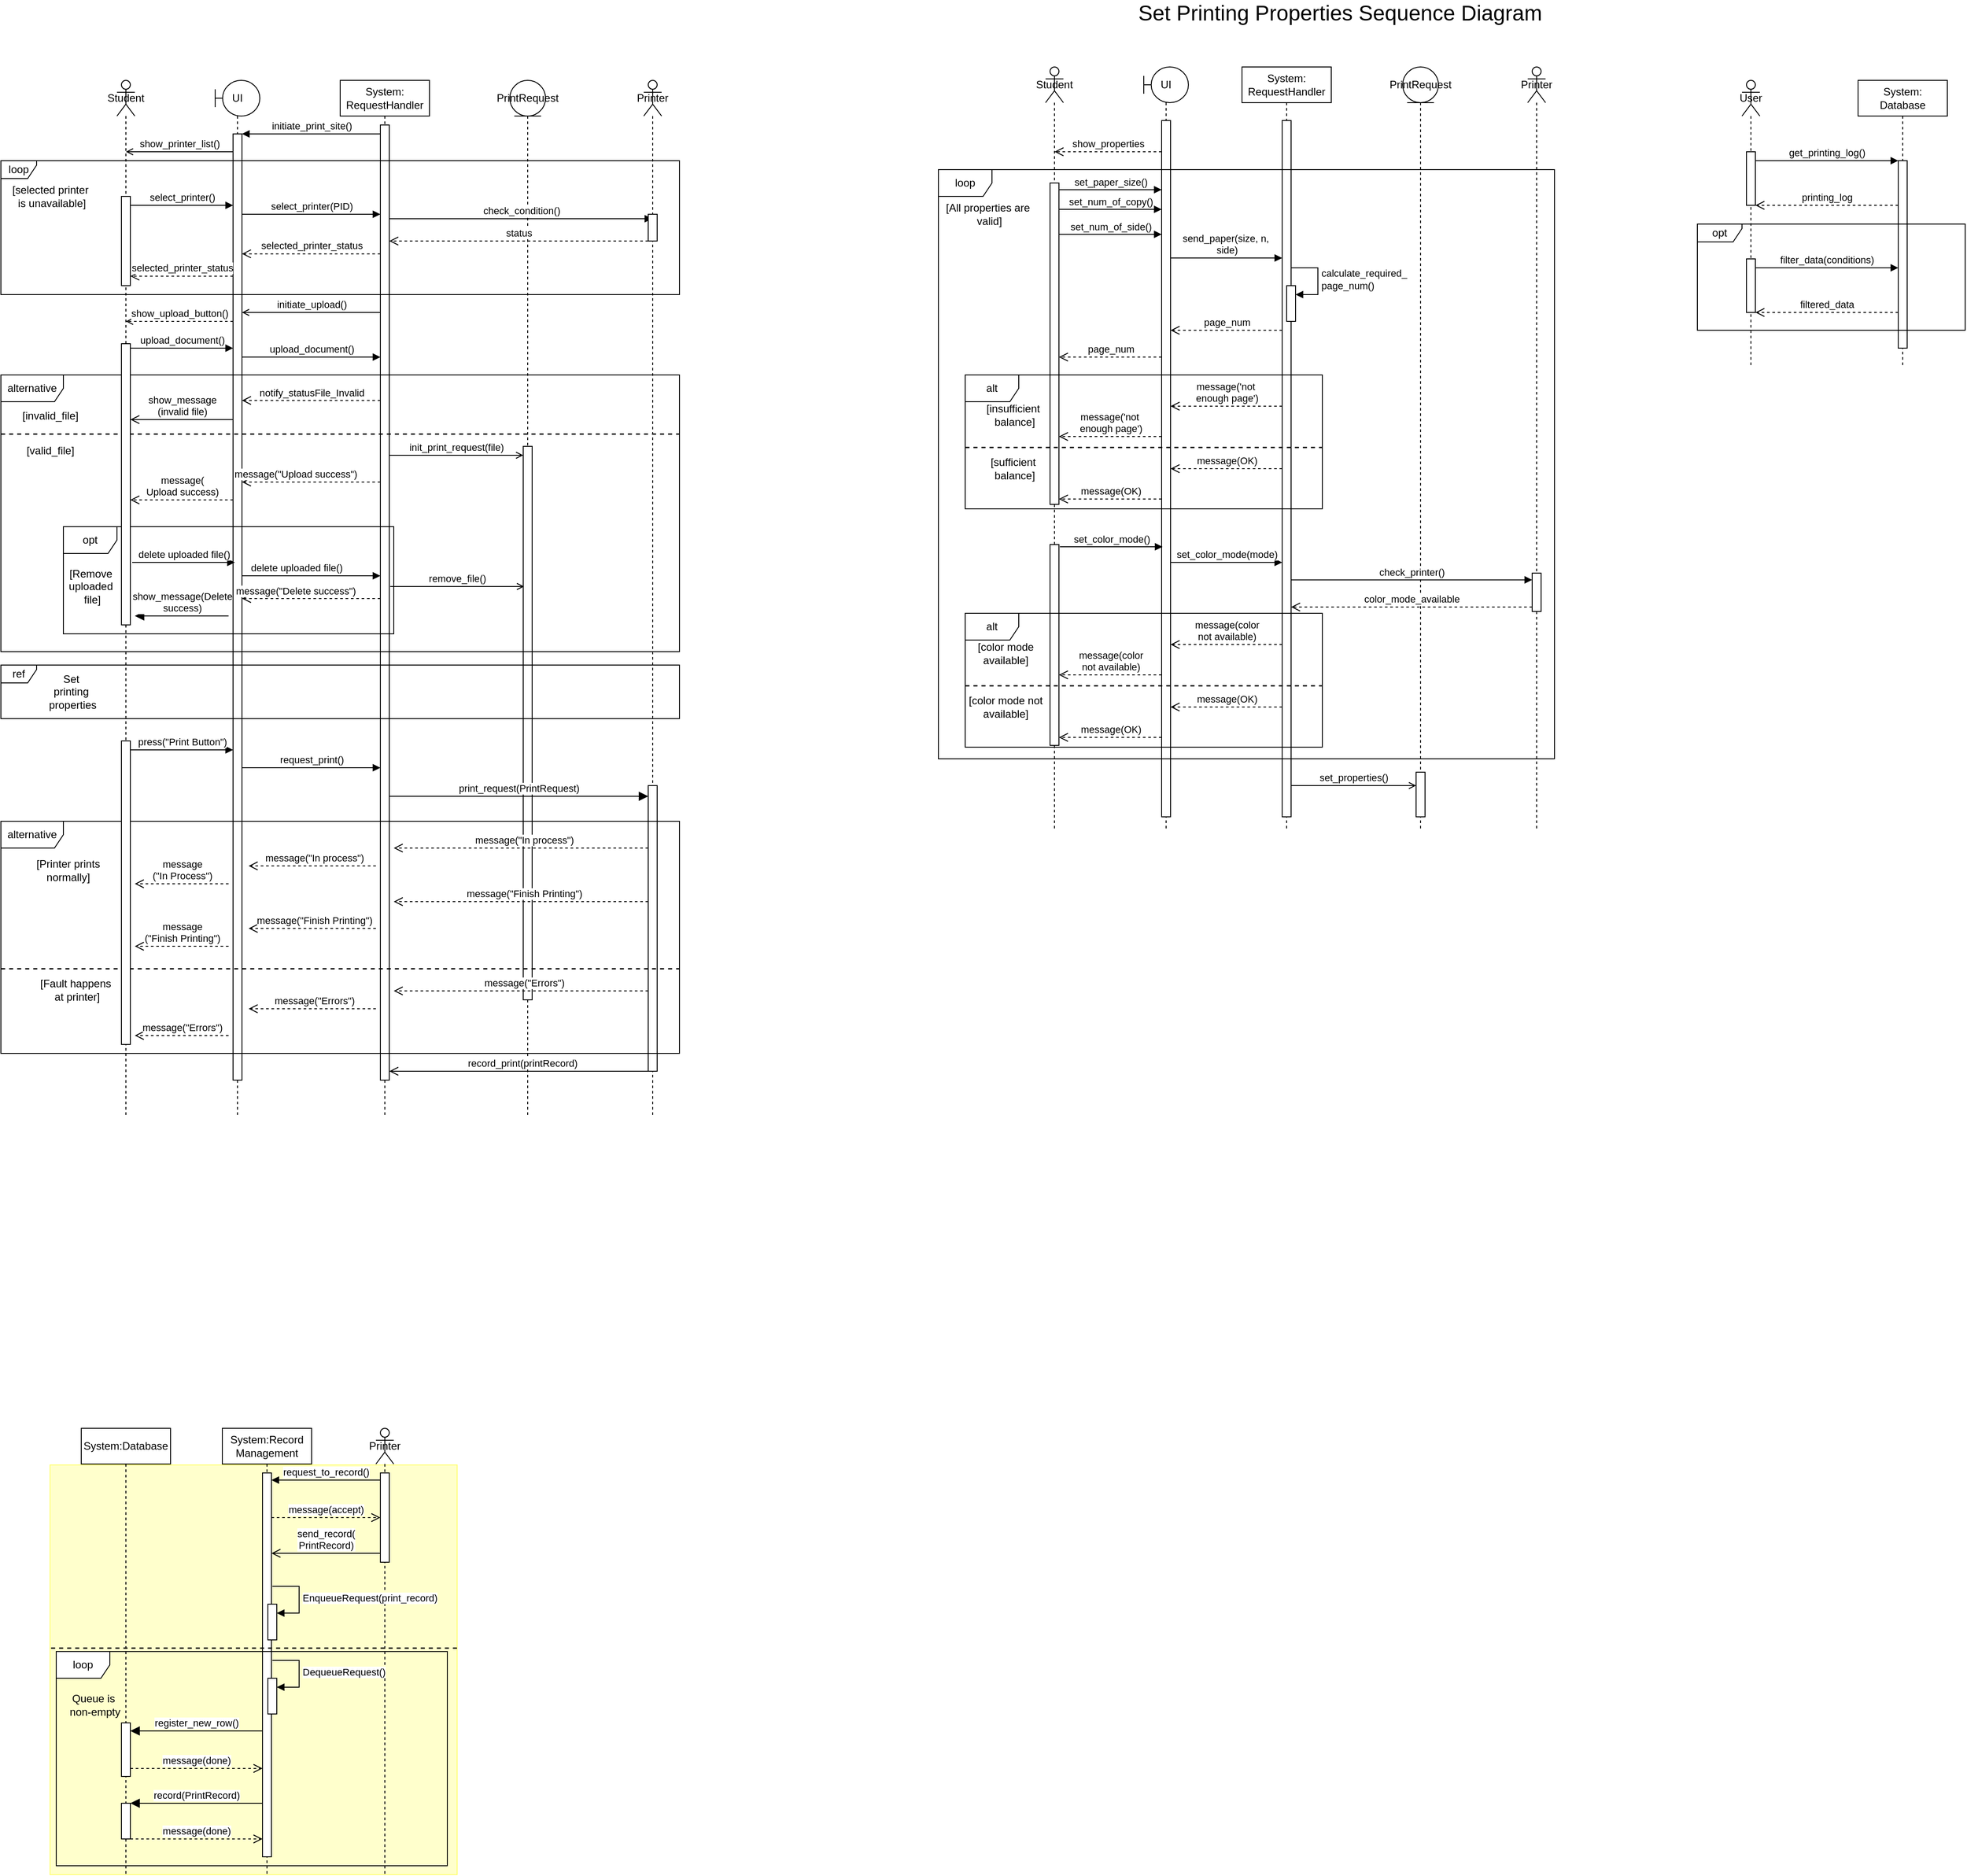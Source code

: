 <mxfile version="24.8.4">
  <diagram name="Page-1" id="2YBvvXClWsGukQMizWep">
    <mxGraphModel grid="0" page="0" gridSize="10" guides="1" tooltips="1" connect="1" arrows="1" fold="1" pageScale="1" pageWidth="850" pageHeight="1100" math="0" shadow="0">
      <root>
        <mxCell id="0" />
        <mxCell id="1" parent="0" />
        <mxCell id="ieS59D33IS2jqMIg906U-12" value="" style="rounded=0;whiteSpace=wrap;html=1;fillColor=#FFFF99;opacity=50;strokeColor=#FFFF00;" vertex="1" parent="1">
          <mxGeometry x="295" y="1671" width="456" height="459" as="geometry" />
        </mxCell>
        <mxCell id="fahsWUovR7UfmgXdJpvh-1" value="Student" style="shape=umlLifeline;perimeter=lifelinePerimeter;whiteSpace=wrap;html=1;container=1;dropTarget=0;collapsible=0;recursiveResize=0;outlineConnect=0;portConstraint=eastwest;newEdgeStyle={&quot;curved&quot;:0,&quot;rounded&quot;:0};participant=umlActor;" vertex="1" parent="1">
          <mxGeometry x="370" y="120" width="20" height="1160" as="geometry" />
        </mxCell>
        <mxCell id="fahsWUovR7UfmgXdJpvh-26" value="" style="html=1;points=[[0,0,0,0,5],[0,1,0,0,-5],[1,0,0,0,5],[1,1,0,0,-5]];perimeter=orthogonalPerimeter;outlineConnect=0;targetShapes=umlLifeline;portConstraint=eastwest;newEdgeStyle={&quot;curved&quot;:0,&quot;rounded&quot;:0};" vertex="1" parent="fahsWUovR7UfmgXdJpvh-1">
          <mxGeometry x="5" y="130" width="10" height="100" as="geometry" />
        </mxCell>
        <mxCell id="fahsWUovR7UfmgXdJpvh-4" value="UI" style="shape=umlLifeline;perimeter=lifelinePerimeter;whiteSpace=wrap;html=1;container=1;dropTarget=0;collapsible=0;recursiveResize=0;outlineConnect=0;portConstraint=eastwest;newEdgeStyle={&quot;curved&quot;:0,&quot;rounded&quot;:0};participant=umlBoundary;" vertex="1" parent="1">
          <mxGeometry x="480" y="120" width="50" height="1160" as="geometry" />
        </mxCell>
        <mxCell id="fahsWUovR7UfmgXdJpvh-10" value="" style="html=1;points=[[0,0,0,0,5],[0,1,0,0,-5],[1,0,0,0,5],[1,1,0,0,-5]];perimeter=orthogonalPerimeter;outlineConnect=0;targetShapes=umlLifeline;portConstraint=eastwest;newEdgeStyle={&quot;curved&quot;:0,&quot;rounded&quot;:0};" vertex="1" parent="fahsWUovR7UfmgXdJpvh-4">
          <mxGeometry x="20" y="60" width="10" height="1060" as="geometry" />
        </mxCell>
        <mxCell id="fahsWUovR7UfmgXdJpvh-5" value="System: RequestHandler" style="shape=umlLifeline;perimeter=lifelinePerimeter;whiteSpace=wrap;html=1;container=1;dropTarget=0;collapsible=0;recursiveResize=0;outlineConnect=0;portConstraint=eastwest;newEdgeStyle={&quot;curved&quot;:0,&quot;rounded&quot;:0};" vertex="1" parent="1">
          <mxGeometry x="620" y="120" width="100" height="1160" as="geometry" />
        </mxCell>
        <mxCell id="fahsWUovR7UfmgXdJpvh-14" value="" style="html=1;points=[[0,0,0,0,5],[0,1,0,0,-5],[1,0,0,0,5],[1,1,0,0,-5]];perimeter=orthogonalPerimeter;outlineConnect=0;targetShapes=umlLifeline;portConstraint=eastwest;newEdgeStyle={&quot;curved&quot;:0,&quot;rounded&quot;:0};" vertex="1" parent="fahsWUovR7UfmgXdJpvh-5">
          <mxGeometry x="45" y="50" width="10" height="1070" as="geometry" />
        </mxCell>
        <mxCell id="fahsWUovR7UfmgXdJpvh-6" value="PrintRequest" style="shape=umlLifeline;perimeter=lifelinePerimeter;whiteSpace=wrap;html=1;container=1;dropTarget=0;collapsible=0;recursiveResize=0;outlineConnect=0;portConstraint=eastwest;newEdgeStyle={&quot;curved&quot;:0,&quot;rounded&quot;:0};participant=umlEntity;" vertex="1" parent="1">
          <mxGeometry x="810" y="120" width="40" height="1160" as="geometry" />
        </mxCell>
        <mxCell id="fahsWUovR7UfmgXdJpvh-15" value="" style="html=1;points=[[0,0,0,0,5],[0,1,0,0,-5],[1,0,0,0,5],[1,1,0,0,-5]];perimeter=orthogonalPerimeter;outlineConnect=0;targetShapes=umlLifeline;portConstraint=eastwest;newEdgeStyle={&quot;curved&quot;:0,&quot;rounded&quot;:0};" vertex="1" parent="fahsWUovR7UfmgXdJpvh-6">
          <mxGeometry x="15" y="410" width="10" height="620" as="geometry" />
        </mxCell>
        <mxCell id="fahsWUovR7UfmgXdJpvh-8" value="Printer" style="shape=umlLifeline;perimeter=lifelinePerimeter;whiteSpace=wrap;html=1;container=1;dropTarget=0;collapsible=0;recursiveResize=0;outlineConnect=0;portConstraint=eastwest;newEdgeStyle={&quot;curved&quot;:0,&quot;rounded&quot;:0};participant=umlActor;" vertex="1" parent="1">
          <mxGeometry x="960" y="120" width="20" height="1160" as="geometry" />
        </mxCell>
        <mxCell id="fahsWUovR7UfmgXdJpvh-17" value="" style="html=1;points=[[0,0,0,0,5],[0,1,0,0,-5],[1,0,0,0,5],[1,1,0,0,-5]];perimeter=orthogonalPerimeter;outlineConnect=0;targetShapes=umlLifeline;portConstraint=eastwest;newEdgeStyle={&quot;curved&quot;:0,&quot;rounded&quot;:0};" vertex="1" parent="fahsWUovR7UfmgXdJpvh-8">
          <mxGeometry x="5" y="790" width="10" height="320" as="geometry" />
        </mxCell>
        <mxCell id="fahsWUovR7UfmgXdJpvh-11" value="initiate_print_site()" style="html=1;verticalAlign=bottom;endArrow=block;curved=0;rounded=0;endFill=1;" edge="1" parent="1" source="fahsWUovR7UfmgXdJpvh-14">
          <mxGeometry width="80" relative="1" as="geometry">
            <mxPoint x="669.5" y="180.0" as="sourcePoint" />
            <mxPoint x="510" y="180.0" as="targetPoint" />
          </mxGeometry>
        </mxCell>
        <mxCell id="fahsWUovR7UfmgXdJpvh-12" value="show_printer_list()" style="html=1;verticalAlign=bottom;endArrow=open;curved=0;rounded=0;endFill=0;" edge="1" parent="1" target="fahsWUovR7UfmgXdJpvh-1">
          <mxGeometry width="80" relative="1" as="geometry">
            <mxPoint x="500" y="200" as="sourcePoint" />
            <mxPoint x="390" y="200" as="targetPoint" />
          </mxGeometry>
        </mxCell>
        <mxCell id="fahsWUovR7UfmgXdJpvh-13" value="select_printer()" style="html=1;verticalAlign=bottom;endArrow=block;curved=0;rounded=0;" edge="1" parent="1">
          <mxGeometry width="80" relative="1" as="geometry">
            <mxPoint x="385" y="260" as="sourcePoint" />
            <mxPoint x="500" y="260" as="targetPoint" />
          </mxGeometry>
        </mxCell>
        <mxCell id="fahsWUovR7UfmgXdJpvh-18" value="select_printer(PID)" style="html=1;verticalAlign=bottom;endArrow=block;curved=0;rounded=0;" edge="1" parent="1">
          <mxGeometry width="80" relative="1" as="geometry">
            <mxPoint x="510" y="270" as="sourcePoint" />
            <mxPoint x="665" y="270" as="targetPoint" />
          </mxGeometry>
        </mxCell>
        <mxCell id="fahsWUovR7UfmgXdJpvh-19" value="loop" style="shape=umlFrame;whiteSpace=wrap;html=1;pointerEvents=0;width=40;height=20;" vertex="1" parent="1">
          <mxGeometry x="240" y="210" width="760" height="150" as="geometry" />
        </mxCell>
        <mxCell id="fahsWUovR7UfmgXdJpvh-21" value="[selected printer&lt;div&gt;&amp;nbsp;is unavailable]&lt;/div&gt;" style="text;html=1;align=center;verticalAlign=middle;resizable=0;points=[];autosize=1;strokeColor=none;fillColor=none;" vertex="1" parent="1">
          <mxGeometry x="240" y="230" width="110" height="40" as="geometry" />
        </mxCell>
        <mxCell id="fahsWUovR7UfmgXdJpvh-22" value="selected_printer_status" style="html=1;verticalAlign=bottom;endArrow=open;dashed=1;endSize=8;curved=0;rounded=0;" edge="1" parent="1">
          <mxGeometry relative="1" as="geometry">
            <mxPoint x="665" y="314.35" as="sourcePoint" />
            <mxPoint x="510" y="314.35" as="targetPoint" />
          </mxGeometry>
        </mxCell>
        <mxCell id="fahsWUovR7UfmgXdJpvh-23" value="initiate_upload()" style="html=1;verticalAlign=bottom;endArrow=open;curved=0;rounded=0;endFill=0;" edge="1" parent="1">
          <mxGeometry width="80" relative="1" as="geometry">
            <mxPoint x="665" y="380" as="sourcePoint" />
            <mxPoint x="510" y="380.0" as="targetPoint" />
          </mxGeometry>
        </mxCell>
        <mxCell id="fahsWUovR7UfmgXdJpvh-24" value="show_upload_button()" style="html=1;verticalAlign=bottom;endArrow=open;curved=0;rounded=0;endFill=0;dashed=1;" edge="1" parent="1" target="fahsWUovR7UfmgXdJpvh-1">
          <mxGeometry width="80" relative="1" as="geometry">
            <mxPoint x="500" y="390" as="sourcePoint" />
            <mxPoint x="385" y="390" as="targetPoint" />
          </mxGeometry>
        </mxCell>
        <mxCell id="fahsWUovR7UfmgXdJpvh-25" value="selected_printer_status" style="html=1;verticalAlign=bottom;endArrow=open;dashed=1;endSize=8;curved=0;rounded=0;" edge="1" parent="1">
          <mxGeometry relative="1" as="geometry">
            <mxPoint x="500" y="339.35" as="sourcePoint" />
            <mxPoint x="385" y="339.35" as="targetPoint" />
          </mxGeometry>
        </mxCell>
        <mxCell id="fahsWUovR7UfmgXdJpvh-27" value="upload_document()" style="html=1;verticalAlign=bottom;endArrow=block;curved=0;rounded=0;" edge="1" parent="1">
          <mxGeometry width="80" relative="1" as="geometry">
            <mxPoint x="385" y="420" as="sourcePoint" />
            <mxPoint x="500" y="420" as="targetPoint" />
          </mxGeometry>
        </mxCell>
        <mxCell id="fahsWUovR7UfmgXdJpvh-30" value="upload_document()" style="html=1;verticalAlign=bottom;endArrow=block;curved=0;rounded=0;" edge="1" parent="1">
          <mxGeometry width="80" relative="1" as="geometry">
            <mxPoint x="510" y="430" as="sourcePoint" />
            <mxPoint x="665" y="430" as="targetPoint" />
          </mxGeometry>
        </mxCell>
        <mxCell id="fahsWUovR7UfmgXdJpvh-32" value="alternative" style="shape=umlFrame;whiteSpace=wrap;html=1;pointerEvents=0;width=70;height=30;" vertex="1" parent="1">
          <mxGeometry x="240" y="450" width="760" height="310" as="geometry" />
        </mxCell>
        <mxCell id="fahsWUovR7UfmgXdJpvh-35" value="[invalid_file]" style="text;html=1;align=center;verticalAlign=middle;resizable=0;points=[];autosize=1;strokeColor=none;fillColor=none;" vertex="1" parent="1">
          <mxGeometry x="250" y="481" width="90" height="30" as="geometry" />
        </mxCell>
        <mxCell id="fahsWUovR7UfmgXdJpvh-37" value="notify_statusFile_Invalid" style="html=1;verticalAlign=bottom;endArrow=open;dashed=1;endSize=8;curved=0;rounded=0;" edge="1" parent="1">
          <mxGeometry relative="1" as="geometry">
            <mxPoint x="665" y="478.63" as="sourcePoint" />
            <mxPoint x="510" y="478.63" as="targetPoint" />
          </mxGeometry>
        </mxCell>
        <mxCell id="fahsWUovR7UfmgXdJpvh-38" value="show_message&lt;div&gt;(invalid file)&lt;/div&gt;" style="html=1;verticalAlign=bottom;endArrow=open;endSize=8;curved=0;rounded=0;endFill=0;" edge="1" parent="1">
          <mxGeometry relative="1" as="geometry">
            <mxPoint x="500" y="500" as="sourcePoint" />
            <mxPoint x="385" y="500" as="targetPoint" />
          </mxGeometry>
        </mxCell>
        <mxCell id="fahsWUovR7UfmgXdJpvh-41" value="" style="line;strokeWidth=1.5;fillColor=none;align=left;verticalAlign=middle;spacingTop=-1;spacingLeft=3;spacingRight=3;rotatable=0;labelPosition=right;points=[];portConstraint=eastwest;strokeColor=inherit;dashed=1;" vertex="1" parent="1">
          <mxGeometry x="240" y="512" width="760" height="8" as="geometry" />
        </mxCell>
        <mxCell id="fahsWUovR7UfmgXdJpvh-44" value="ref" style="shape=umlFrame;whiteSpace=wrap;html=1;pointerEvents=0;width=40;height=20;" vertex="1" parent="1">
          <mxGeometry x="240" y="775" width="760" height="60" as="geometry" />
        </mxCell>
        <mxCell id="fahsWUovR7UfmgXdJpvh-45" value="Set&amp;nbsp;&lt;div&gt;printing&amp;nbsp;&lt;/div&gt;&lt;div&gt;properties&lt;/div&gt;" style="text;html=1;align=center;verticalAlign=middle;resizable=0;points=[];autosize=1;strokeColor=none;fillColor=none;" vertex="1" parent="1">
          <mxGeometry x="280" y="775" width="80" height="60" as="geometry" />
        </mxCell>
        <mxCell id="lAVqYbGMj9134m41Sl9q-1" value="[valid_file]" style="text;html=1;align=center;verticalAlign=middle;resizable=0;points=[];autosize=1;strokeColor=none;fillColor=none;" vertex="1" parent="1">
          <mxGeometry x="255" y="520" width="80" height="30" as="geometry" />
        </mxCell>
        <mxCell id="lAVqYbGMj9134m41Sl9q-3" value="message(&quot;Upload success&quot;)" style="html=1;verticalAlign=bottom;endArrow=open;dashed=1;endSize=8;curved=0;rounded=0;" edge="1" parent="1" source="fahsWUovR7UfmgXdJpvh-14">
          <mxGeometry x="0.226" relative="1" as="geometry">
            <mxPoint x="1130" y="569.5" as="sourcePoint" />
            <mxPoint x="510" y="570" as="targetPoint" />
            <mxPoint as="offset" />
          </mxGeometry>
        </mxCell>
        <mxCell id="lAVqYbGMj9134m41Sl9q-4" value="message(&lt;div&gt;Upload success)&lt;/div&gt;" style="html=1;verticalAlign=bottom;endArrow=open;endSize=8;curved=0;rounded=0;strokeColor=default;align=center;fontFamily=Helvetica;fontSize=11;fontColor=default;labelBackgroundColor=default;endFill=0;dashed=1;" edge="1" parent="1">
          <mxGeometry relative="1" as="geometry">
            <mxPoint x="500" y="590" as="sourcePoint" />
            <mxPoint x="385" y="590" as="targetPoint" />
          </mxGeometry>
        </mxCell>
        <mxCell id="lAVqYbGMj9134m41Sl9q-5" value="opt" style="shape=umlFrame;whiteSpace=wrap;html=1;pointerEvents=0;" vertex="1" parent="1">
          <mxGeometry x="310" y="620" width="370" height="120" as="geometry" />
        </mxCell>
        <mxCell id="lAVqYbGMj9134m41Sl9q-6" value="delete uploaded file()" style="html=1;verticalAlign=bottom;endArrow=block;curved=0;rounded=0;" edge="1" parent="1">
          <mxGeometry width="80" relative="1" as="geometry">
            <mxPoint x="387" y="660" as="sourcePoint" />
            <mxPoint x="502" y="660" as="targetPoint" />
          </mxGeometry>
        </mxCell>
        <mxCell id="lAVqYbGMj9134m41Sl9q-8" value="delete uploaded file()" style="html=1;verticalAlign=bottom;endArrow=block;curved=0;rounded=0;" edge="1" parent="1" target="fahsWUovR7UfmgXdJpvh-14">
          <mxGeometry x="-0.222" width="80" relative="1" as="geometry">
            <mxPoint x="510" y="675" as="sourcePoint" />
            <mxPoint x="620" y="670" as="targetPoint" />
            <mxPoint as="offset" />
          </mxGeometry>
        </mxCell>
        <mxCell id="lAVqYbGMj9134m41Sl9q-10" value="message(&quot;Delete success&quot;)" style="html=1;verticalAlign=bottom;endArrow=open;dashed=1;endSize=8;curved=0;rounded=0;" edge="1" parent="1" source="fahsWUovR7UfmgXdJpvh-14">
          <mxGeometry x="0.226" relative="1" as="geometry">
            <mxPoint x="1130" y="700" as="sourcePoint" />
            <mxPoint x="510" y="700.5" as="targetPoint" />
            <mxPoint as="offset" />
          </mxGeometry>
        </mxCell>
        <mxCell id="lAVqYbGMj9134m41Sl9q-11" value="show_message(Delete&lt;div&gt;success)&lt;/div&gt;" style="html=1;verticalAlign=bottom;endArrow=block;endSize=8;curved=0;rounded=0;strokeColor=default;align=center;fontFamily=Helvetica;fontSize=11;fontColor=default;labelBackgroundColor=default;endFill=1;" edge="1" parent="1">
          <mxGeometry relative="1" as="geometry">
            <mxPoint x="495" y="720" as="sourcePoint" />
            <mxPoint x="390" y="720" as="targetPoint" />
          </mxGeometry>
        </mxCell>
        <mxCell id="lAVqYbGMj9134m41Sl9q-12" value="[Remove&amp;nbsp;&lt;div&gt;uploaded&amp;nbsp;&lt;/div&gt;&lt;div&gt;file]&lt;/div&gt;" style="text;html=1;align=center;verticalAlign=middle;resizable=0;points=[];autosize=1;strokeColor=none;fillColor=none;" vertex="1" parent="1">
          <mxGeometry x="302" y="657" width="80" height="60" as="geometry" />
        </mxCell>
        <mxCell id="lAVqYbGMj9134m41Sl9q-15" value="Student" style="shape=umlLifeline;perimeter=lifelinePerimeter;whiteSpace=wrap;html=1;container=1;dropTarget=0;collapsible=0;recursiveResize=0;outlineConnect=0;portConstraint=eastwest;newEdgeStyle={&quot;curved&quot;:0,&quot;rounded&quot;:0};participant=umlActor;" vertex="1" parent="1">
          <mxGeometry x="1410" y="105" width="20" height="855" as="geometry" />
        </mxCell>
        <mxCell id="lAVqYbGMj9134m41Sl9q-16" value="" style="html=1;points=[[0,0,0,0,5],[0,1,0,0,-5],[1,0,0,0,5],[1,1,0,0,-5]];perimeter=orthogonalPerimeter;outlineConnect=0;targetShapes=umlLifeline;portConstraint=eastwest;newEdgeStyle={&quot;curved&quot;:0,&quot;rounded&quot;:0};" vertex="1" parent="lAVqYbGMj9134m41Sl9q-15">
          <mxGeometry x="5" y="130" width="10" height="360" as="geometry" />
        </mxCell>
        <mxCell id="ieS59D33IS2jqMIg906U-26" value="" style="html=1;points=[[0,0,0,0,5],[0,1,0,0,-5],[1,0,0,0,5],[1,1,0,0,-5]];perimeter=orthogonalPerimeter;outlineConnect=0;targetShapes=umlLifeline;portConstraint=eastwest;newEdgeStyle={&quot;curved&quot;:0,&quot;rounded&quot;:0};" vertex="1" parent="lAVqYbGMj9134m41Sl9q-15">
          <mxGeometry x="5" y="535" width="10" height="225" as="geometry" />
        </mxCell>
        <mxCell id="lAVqYbGMj9134m41Sl9q-18" value="UI" style="shape=umlLifeline;perimeter=lifelinePerimeter;whiteSpace=wrap;html=1;container=1;dropTarget=0;collapsible=0;recursiveResize=0;outlineConnect=0;portConstraint=eastwest;newEdgeStyle={&quot;curved&quot;:0,&quot;rounded&quot;:0};participant=umlBoundary;" vertex="1" parent="1">
          <mxGeometry x="1520" y="105" width="50" height="855" as="geometry" />
        </mxCell>
        <mxCell id="lAVqYbGMj9134m41Sl9q-19" value="" style="html=1;points=[[0,0,0,0,5],[0,1,0,0,-5],[1,0,0,0,5],[1,1,0,0,-5]];perimeter=orthogonalPerimeter;outlineConnect=0;targetShapes=umlLifeline;portConstraint=eastwest;newEdgeStyle={&quot;curved&quot;:0,&quot;rounded&quot;:0};" vertex="1" parent="lAVqYbGMj9134m41Sl9q-18">
          <mxGeometry x="20" y="60" width="10" height="780" as="geometry" />
        </mxCell>
        <mxCell id="lAVqYbGMj9134m41Sl9q-20" value="System: RequestHandler" style="shape=umlLifeline;perimeter=lifelinePerimeter;whiteSpace=wrap;html=1;container=1;dropTarget=0;collapsible=0;recursiveResize=0;outlineConnect=0;portConstraint=eastwest;newEdgeStyle={&quot;curved&quot;:0,&quot;rounded&quot;:0};" vertex="1" parent="1">
          <mxGeometry x="1630" y="105" width="100" height="855" as="geometry" />
        </mxCell>
        <mxCell id="lAVqYbGMj9134m41Sl9q-21" value="" style="html=1;points=[[0,0,0,0,5],[0,1,0,0,-5],[1,0,0,0,5],[1,1,0,0,-5]];perimeter=orthogonalPerimeter;outlineConnect=0;targetShapes=umlLifeline;portConstraint=eastwest;newEdgeStyle={&quot;curved&quot;:0,&quot;rounded&quot;:0};" vertex="1" parent="lAVqYbGMj9134m41Sl9q-20">
          <mxGeometry x="45" y="60" width="10" height="780" as="geometry" />
        </mxCell>
        <mxCell id="lAVqYbGMj9134m41Sl9q-22" value="PrintRequest" style="shape=umlLifeline;perimeter=lifelinePerimeter;whiteSpace=wrap;html=1;container=1;dropTarget=0;collapsible=0;recursiveResize=0;outlineConnect=0;portConstraint=eastwest;newEdgeStyle={&quot;curved&quot;:0,&quot;rounded&quot;:0};participant=umlEntity;" vertex="1" parent="1">
          <mxGeometry x="1810" y="105" width="40" height="855" as="geometry" />
        </mxCell>
        <mxCell id="lAVqYbGMj9134m41Sl9q-23" value="" style="html=1;points=[[0,0,0,0,5],[0,1,0,0,-5],[1,0,0,0,5],[1,1,0,0,-5]];perimeter=orthogonalPerimeter;outlineConnect=0;targetShapes=umlLifeline;portConstraint=eastwest;newEdgeStyle={&quot;curved&quot;:0,&quot;rounded&quot;:0};" vertex="1" parent="lAVqYbGMj9134m41Sl9q-22">
          <mxGeometry x="15" y="790" width="10" height="50" as="geometry" />
        </mxCell>
        <mxCell id="lAVqYbGMj9134m41Sl9q-26" value="Printer" style="shape=umlLifeline;perimeter=lifelinePerimeter;whiteSpace=wrap;html=1;container=1;dropTarget=0;collapsible=0;recursiveResize=0;outlineConnect=0;portConstraint=eastwest;newEdgeStyle={&quot;curved&quot;:0,&quot;rounded&quot;:0};participant=umlActor;" vertex="1" parent="1">
          <mxGeometry x="1950" y="105" width="20" height="855" as="geometry" />
        </mxCell>
        <mxCell id="lAVqYbGMj9134m41Sl9q-27" value="" style="html=1;points=[[0,0,0,0,5],[0,1,0,0,-5],[1,0,0,0,5],[1,1,0,0,-5]];perimeter=orthogonalPerimeter;outlineConnect=0;targetShapes=umlLifeline;portConstraint=eastwest;newEdgeStyle={&quot;curved&quot;:0,&quot;rounded&quot;:0};" vertex="1" parent="lAVqYbGMj9134m41Sl9q-26">
          <mxGeometry x="5" y="567" width="10" height="43" as="geometry" />
        </mxCell>
        <mxCell id="lAVqYbGMj9134m41Sl9q-29" value="show_properties" style="html=1;verticalAlign=bottom;endArrow=open;dashed=1;endSize=8;curved=0;rounded=0;" edge="1" parent="1" target="lAVqYbGMj9134m41Sl9q-15">
          <mxGeometry relative="1" as="geometry">
            <mxPoint x="1540" y="200" as="sourcePoint" />
            <mxPoint x="1425" y="200" as="targetPoint" />
          </mxGeometry>
        </mxCell>
        <mxCell id="lAVqYbGMj9134m41Sl9q-31" value="set_paper_size()" style="html=1;verticalAlign=bottom;endArrow=block;curved=0;rounded=0;" edge="1" parent="1">
          <mxGeometry width="80" relative="1" as="geometry">
            <mxPoint x="1425" y="242.5" as="sourcePoint" />
            <mxPoint x="1540" y="242.5" as="targetPoint" />
          </mxGeometry>
        </mxCell>
        <mxCell id="lAVqYbGMj9134m41Sl9q-32" value="send_paper(size, n,&amp;nbsp;&lt;div&gt;side)&lt;/div&gt;" style="html=1;verticalAlign=bottom;endArrow=block;curved=0;rounded=0;" edge="1" parent="1">
          <mxGeometry width="80" relative="1" as="geometry">
            <mxPoint x="1550" y="319" as="sourcePoint" />
            <mxPoint x="1675" y="319.0" as="targetPoint" />
          </mxGeometry>
        </mxCell>
        <mxCell id="lAVqYbGMj9134m41Sl9q-44" value="press(&quot;Print Button&quot;)" style="html=1;verticalAlign=bottom;endArrow=block;curved=0;rounded=0;" edge="1" parent="1">
          <mxGeometry width="80" relative="1" as="geometry">
            <mxPoint x="385" y="870" as="sourcePoint" />
            <mxPoint x="500" y="870" as="targetPoint" />
          </mxGeometry>
        </mxCell>
        <mxCell id="lAVqYbGMj9134m41Sl9q-45" value="request_print()" style="html=1;verticalAlign=bottom;endArrow=block;curved=0;rounded=0;" edge="1" parent="1" target="fahsWUovR7UfmgXdJpvh-14">
          <mxGeometry width="80" relative="1" as="geometry">
            <mxPoint x="510" y="890" as="sourcePoint" />
            <mxPoint x="625" y="890" as="targetPoint" />
          </mxGeometry>
        </mxCell>
        <mxCell id="lAVqYbGMj9134m41Sl9q-46" value="print_request(PrintRequest)" style="html=1;verticalAlign=bottom;endArrow=block;curved=0;rounded=0;endFill=1;strokeColor=default;align=center;fontFamily=Helvetica;fontSize=11;fontColor=default;labelBackgroundColor=default;endSize=8;" edge="1" parent="1" target="fahsWUovR7UfmgXdJpvh-17">
          <mxGeometry width="80" relative="1" as="geometry">
            <mxPoint x="675" y="922" as="sourcePoint" />
            <mxPoint x="1135" y="922" as="targetPoint" />
          </mxGeometry>
        </mxCell>
        <mxCell id="lAVqYbGMj9134m41Sl9q-48" value="alternative" style="shape=umlFrame;whiteSpace=wrap;html=1;pointerEvents=0;width=70;height=30;" vertex="1" parent="1">
          <mxGeometry x="240" y="950" width="760" height="260" as="geometry" />
        </mxCell>
        <mxCell id="lAVqYbGMj9134m41Sl9q-51" value="message(&quot;In process&quot;)" style="html=1;verticalAlign=bottom;endArrow=open;dashed=1;endSize=8;curved=0;rounded=0;" edge="1" parent="1">
          <mxGeometry x="-0.022" relative="1" as="geometry">
            <mxPoint x="965" y="980" as="sourcePoint" />
            <mxPoint x="680" y="980" as="targetPoint" />
            <mxPoint as="offset" />
          </mxGeometry>
        </mxCell>
        <mxCell id="lAVqYbGMj9134m41Sl9q-53" value="message(&quot;In process&quot;)" style="html=1;verticalAlign=bottom;endArrow=open;dashed=1;endSize=8;curved=0;rounded=0;" edge="1" parent="1">
          <mxGeometry x="-0.022" relative="1" as="geometry">
            <mxPoint x="660" y="1000" as="sourcePoint" />
            <mxPoint x="517.5" y="1000" as="targetPoint" />
            <mxPoint as="offset" />
          </mxGeometry>
        </mxCell>
        <mxCell id="lAVqYbGMj9134m41Sl9q-54" value="message&lt;div&gt;(&quot;In Process&quot;)&lt;/div&gt;" style="html=1;verticalAlign=bottom;endArrow=open;dashed=1;endSize=8;curved=0;rounded=0;" edge="1" parent="1">
          <mxGeometry relative="1" as="geometry">
            <mxPoint x="495" y="1020" as="sourcePoint" />
            <mxPoint x="390" y="1020" as="targetPoint" />
          </mxGeometry>
        </mxCell>
        <mxCell id="lAVqYbGMj9134m41Sl9q-58" value="message(&quot;Finish Printing&quot;)" style="html=1;verticalAlign=bottom;endArrow=open;dashed=1;endSize=8;curved=0;rounded=0;" edge="1" parent="1">
          <mxGeometry x="-0.022" relative="1" as="geometry">
            <mxPoint x="965" y="1040" as="sourcePoint" />
            <mxPoint x="680" y="1040" as="targetPoint" />
            <mxPoint as="offset" />
          </mxGeometry>
        </mxCell>
        <mxCell id="lAVqYbGMj9134m41Sl9q-59" value="message(&quot;Finish Printing&quot;)" style="html=1;verticalAlign=bottom;endArrow=open;dashed=1;endSize=8;curved=0;rounded=0;" edge="1" parent="1">
          <mxGeometry x="-0.022" relative="1" as="geometry">
            <mxPoint x="660" y="1070" as="sourcePoint" />
            <mxPoint x="517.5" y="1070" as="targetPoint" />
            <mxPoint as="offset" />
          </mxGeometry>
        </mxCell>
        <mxCell id="lAVqYbGMj9134m41Sl9q-60" value="message&lt;div&gt;(&quot;Finish Printing&quot;)&lt;/div&gt;" style="html=1;verticalAlign=bottom;endArrow=open;dashed=1;endSize=8;curved=0;rounded=0;" edge="1" parent="1">
          <mxGeometry relative="1" as="geometry">
            <mxPoint x="495" y="1090" as="sourcePoint" />
            <mxPoint x="390" y="1090" as="targetPoint" />
          </mxGeometry>
        </mxCell>
        <mxCell id="lAVqYbGMj9134m41Sl9q-61" value="" style="line;strokeWidth=1.5;fillColor=none;align=left;verticalAlign=middle;spacingTop=-1;spacingLeft=3;spacingRight=3;rotatable=0;labelPosition=right;points=[];portConstraint=eastwest;strokeColor=inherit;dashed=1;" vertex="1" parent="1">
          <mxGeometry x="240" y="1111" width="760" height="8" as="geometry" />
        </mxCell>
        <mxCell id="lAVqYbGMj9134m41Sl9q-62" value="message(&quot;Errors&quot;)" style="html=1;verticalAlign=bottom;endArrow=open;dashed=1;endSize=8;curved=0;rounded=0;" edge="1" parent="1">
          <mxGeometry x="-0.022" relative="1" as="geometry">
            <mxPoint x="965" y="1140" as="sourcePoint" />
            <mxPoint x="680" y="1140" as="targetPoint" />
            <mxPoint as="offset" />
          </mxGeometry>
        </mxCell>
        <mxCell id="lAVqYbGMj9134m41Sl9q-64" value="message(&quot;Errors&quot;)" style="html=1;verticalAlign=bottom;endArrow=open;dashed=1;endSize=8;curved=0;rounded=0;" edge="1" parent="1">
          <mxGeometry x="-0.022" relative="1" as="geometry">
            <mxPoint x="660" y="1160" as="sourcePoint" />
            <mxPoint x="517.5" y="1160" as="targetPoint" />
            <mxPoint as="offset" />
          </mxGeometry>
        </mxCell>
        <mxCell id="lAVqYbGMj9134m41Sl9q-65" value="message(&quot;Errors&quot;)" style="html=1;verticalAlign=bottom;endArrow=open;dashed=1;endSize=8;curved=0;rounded=0;" edge="1" parent="1">
          <mxGeometry relative="1" as="geometry">
            <mxPoint x="495" y="1190" as="sourcePoint" />
            <mxPoint x="390" y="1190" as="targetPoint" />
          </mxGeometry>
        </mxCell>
        <mxCell id="lAVqYbGMj9134m41Sl9q-66" value="[Printer prints&lt;div&gt;normally]&lt;/div&gt;" style="text;html=1;align=center;verticalAlign=middle;resizable=0;points=[];autosize=1;strokeColor=none;fillColor=none;" vertex="1" parent="1">
          <mxGeometry x="270" y="985" width="90" height="40" as="geometry" />
        </mxCell>
        <mxCell id="lAVqYbGMj9134m41Sl9q-67" value="[Fault happens&amp;nbsp;&lt;div&gt;at printer]&lt;/div&gt;" style="text;html=1;align=center;verticalAlign=middle;resizable=0;points=[];autosize=1;strokeColor=none;fillColor=none;" vertex="1" parent="1">
          <mxGeometry x="270" y="1119" width="110" height="40" as="geometry" />
        </mxCell>
        <mxCell id="lAVqYbGMj9134m41Sl9q-68" value="&lt;font style=&quot;font-size: 24px;&quot;&gt;Set Printing Properties Sequence Diagram&lt;/font&gt;" style="text;html=1;align=center;verticalAlign=middle;whiteSpace=wrap;rounded=0;" vertex="1" parent="1">
          <mxGeometry x="1480" y="30" width="520" height="30" as="geometry" />
        </mxCell>
        <mxCell id="oFXd_eBhvOVGOkAa4dh5-1" value="loop" style="shape=umlFrame;whiteSpace=wrap;html=1;pointerEvents=0;" vertex="1" parent="1">
          <mxGeometry x="1290" y="220" width="690" height="660" as="geometry" />
        </mxCell>
        <mxCell id="oFXd_eBhvOVGOkAa4dh5-2" value="[All properties are&lt;div&gt;&amp;nbsp;valid]&lt;/div&gt;" style="text;html=1;align=center;verticalAlign=middle;resizable=0;points=[];autosize=1;strokeColor=none;fillColor=none;" vertex="1" parent="1">
          <mxGeometry x="1285" y="250" width="120" height="40" as="geometry" />
        </mxCell>
        <mxCell id="oFXd_eBhvOVGOkAa4dh5-3" value="set_num_of_copy()" style="html=1;verticalAlign=bottom;endArrow=block;curved=0;rounded=0;" edge="1" parent="1">
          <mxGeometry width="80" relative="1" as="geometry">
            <mxPoint x="1425" y="264.5" as="sourcePoint" />
            <mxPoint x="1540" y="264.5" as="targetPoint" />
          </mxGeometry>
        </mxCell>
        <mxCell id="oFXd_eBhvOVGOkAa4dh5-4" value="" style="html=1;points=[[0,0,0,0,5],[0,1,0,0,-5],[1,0,0,0,5],[1,1,0,0,-5]];perimeter=orthogonalPerimeter;outlineConnect=0;targetShapes=umlLifeline;portConstraint=eastwest;newEdgeStyle={&quot;curved&quot;:0,&quot;rounded&quot;:0};" vertex="1" parent="1">
          <mxGeometry x="1680" y="350" width="10" height="40" as="geometry" />
        </mxCell>
        <mxCell id="oFXd_eBhvOVGOkAa4dh5-5" value="calculate_required_&lt;div&gt;page_num()&lt;/div&gt;" style="html=1;align=left;spacingLeft=2;endArrow=block;rounded=0;edgeStyle=orthogonalEdgeStyle;curved=0;rounded=0;" edge="1" parent="1" target="oFXd_eBhvOVGOkAa4dh5-4">
          <mxGeometry relative="1" as="geometry">
            <mxPoint x="1685" y="330" as="sourcePoint" />
            <Array as="points">
              <mxPoint x="1715" y="360" />
            </Array>
          </mxGeometry>
        </mxCell>
        <mxCell id="oFXd_eBhvOVGOkAa4dh5-15" value="page_num" style="html=1;verticalAlign=bottom;endArrow=open;dashed=1;endSize=8;curved=0;rounded=0;" edge="1" parent="1" target="lAVqYbGMj9134m41Sl9q-19">
          <mxGeometry relative="1" as="geometry">
            <mxPoint x="1675" y="400" as="sourcePoint" />
            <mxPoint x="1560" y="400" as="targetPoint" />
          </mxGeometry>
        </mxCell>
        <mxCell id="oFXd_eBhvOVGOkAa4dh5-16" value="page_num" style="html=1;verticalAlign=bottom;endArrow=open;dashed=1;endSize=8;curved=0;rounded=0;" edge="1" parent="1">
          <mxGeometry relative="1" as="geometry">
            <mxPoint x="1540" y="430" as="sourcePoint" />
            <mxPoint x="1425" y="430" as="targetPoint" />
          </mxGeometry>
        </mxCell>
        <mxCell id="oFXd_eBhvOVGOkAa4dh5-17" value="set_color_mode()" style="html=1;verticalAlign=bottom;endArrow=block;curved=0;rounded=0;" edge="1" parent="1">
          <mxGeometry width="80" relative="1" as="geometry">
            <mxPoint x="1426" y="642.5" as="sourcePoint" />
            <mxPoint x="1541" y="642.5" as="targetPoint" />
          </mxGeometry>
        </mxCell>
        <mxCell id="oFXd_eBhvOVGOkAa4dh5-18" value="set_color_mode(mode)" style="html=1;verticalAlign=bottom;endArrow=block;curved=0;rounded=0;" edge="1" parent="1" target="lAVqYbGMj9134m41Sl9q-21">
          <mxGeometry width="80" relative="1" as="geometry">
            <mxPoint x="1550" y="660.0" as="sourcePoint" />
            <mxPoint x="1665" y="660.0" as="targetPoint" />
          </mxGeometry>
        </mxCell>
        <mxCell id="oFXd_eBhvOVGOkAa4dh5-19" value="check_printer()" style="html=1;verticalAlign=bottom;endArrow=block;curved=0;rounded=0;" edge="1" parent="1" target="lAVqYbGMj9134m41Sl9q-27">
          <mxGeometry width="80" relative="1" as="geometry">
            <mxPoint x="1685" y="679.6" as="sourcePoint" />
            <mxPoint x="1810" y="679.6" as="targetPoint" />
          </mxGeometry>
        </mxCell>
        <mxCell id="oFXd_eBhvOVGOkAa4dh5-20" value="color_mode_available" style="html=1;verticalAlign=bottom;endArrow=open;dashed=1;endSize=8;curved=0;rounded=0;" edge="1" parent="1" source="lAVqYbGMj9134m41Sl9q-27">
          <mxGeometry relative="1" as="geometry">
            <mxPoint x="2155" y="710" as="sourcePoint" />
            <mxPoint x="1685" y="710" as="targetPoint" />
          </mxGeometry>
        </mxCell>
        <mxCell id="oFXd_eBhvOVGOkAa4dh5-22" value="alt" style="shape=umlFrame;whiteSpace=wrap;html=1;pointerEvents=0;" vertex="1" parent="1">
          <mxGeometry x="1320" y="450" width="400" height="150" as="geometry" />
        </mxCell>
        <mxCell id="oFXd_eBhvOVGOkAa4dh5-23" value="[insufficient&amp;nbsp;&lt;div&gt;balance]&lt;/div&gt;" style="text;html=1;align=center;verticalAlign=middle;resizable=0;points=[];autosize=1;strokeColor=none;fillColor=none;" vertex="1" parent="1">
          <mxGeometry x="1330" y="475" width="90" height="40" as="geometry" />
        </mxCell>
        <mxCell id="oFXd_eBhvOVGOkAa4dh5-24" value="message(&#39;not&amp;nbsp;&lt;div&gt;enough page&#39;)&lt;/div&gt;" style="html=1;verticalAlign=bottom;endArrow=open;dashed=1;endSize=8;curved=0;rounded=0;" edge="1" parent="1">
          <mxGeometry relative="1" as="geometry">
            <mxPoint x="1675" y="485" as="sourcePoint" />
            <mxPoint x="1550" y="485" as="targetPoint" />
          </mxGeometry>
        </mxCell>
        <mxCell id="oFXd_eBhvOVGOkAa4dh5-25" value="message(&#39;not&amp;nbsp;&lt;div&gt;enough page&#39;)&lt;/div&gt;" style="html=1;verticalAlign=bottom;endArrow=open;endSize=8;curved=0;rounded=0;strokeColor=default;align=center;fontFamily=Helvetica;fontSize=11;fontColor=default;labelBackgroundColor=default;endFill=0;dashed=1;" edge="1" parent="1">
          <mxGeometry relative="1" as="geometry">
            <mxPoint x="1540" y="519" as="sourcePoint" />
            <mxPoint x="1425" y="519" as="targetPoint" />
          </mxGeometry>
        </mxCell>
        <mxCell id="oFXd_eBhvOVGOkAa4dh5-26" value="" style="line;strokeWidth=1.5;fillColor=none;align=left;verticalAlign=middle;spacingTop=-1;spacingLeft=3;spacingRight=3;rotatable=0;labelPosition=right;points=[];portConstraint=eastwest;strokeColor=inherit;dashed=1;" vertex="1" parent="1">
          <mxGeometry x="1320" y="527" width="400" height="8" as="geometry" />
        </mxCell>
        <mxCell id="oFXd_eBhvOVGOkAa4dh5-27" value="[sufficient&amp;nbsp;&lt;div&gt;balance]&lt;/div&gt;" style="text;html=1;align=center;verticalAlign=middle;resizable=0;points=[];autosize=1;strokeColor=none;fillColor=none;" vertex="1" parent="1">
          <mxGeometry x="1335" y="535" width="80" height="40" as="geometry" />
        </mxCell>
        <mxCell id="oFXd_eBhvOVGOkAa4dh5-28" value="message(OK)" style="html=1;verticalAlign=bottom;endArrow=open;dashed=1;endSize=8;curved=0;rounded=0;" edge="1" parent="1">
          <mxGeometry relative="1" as="geometry">
            <mxPoint x="1675" y="555" as="sourcePoint" />
            <mxPoint x="1550" y="555" as="targetPoint" />
          </mxGeometry>
        </mxCell>
        <mxCell id="oFXd_eBhvOVGOkAa4dh5-29" value="message(OK)" style="html=1;verticalAlign=bottom;endArrow=open;endSize=8;curved=0;rounded=0;strokeColor=default;align=center;fontFamily=Helvetica;fontSize=11;fontColor=default;labelBackgroundColor=default;endFill=0;dashed=1;" edge="1" parent="1">
          <mxGeometry relative="1" as="geometry">
            <mxPoint x="1540" y="589" as="sourcePoint" />
            <mxPoint x="1425" y="589" as="targetPoint" />
          </mxGeometry>
        </mxCell>
        <mxCell id="oFXd_eBhvOVGOkAa4dh5-30" value="alt" style="shape=umlFrame;whiteSpace=wrap;html=1;pointerEvents=0;" vertex="1" parent="1">
          <mxGeometry x="1320" y="717" width="400" height="150" as="geometry" />
        </mxCell>
        <mxCell id="oFXd_eBhvOVGOkAa4dh5-31" value="[color mode&lt;div&gt;&lt;span style=&quot;background-color: initial;&quot;&gt;available]&lt;/span&gt;&lt;/div&gt;" style="text;html=1;align=center;verticalAlign=middle;resizable=0;points=[];autosize=1;strokeColor=none;fillColor=none;" vertex="1" parent="1">
          <mxGeometry x="1320" y="742" width="90" height="40" as="geometry" />
        </mxCell>
        <mxCell id="oFXd_eBhvOVGOkAa4dh5-32" value="message(color&lt;div&gt;not available)&lt;/div&gt;" style="html=1;verticalAlign=bottom;endArrow=open;dashed=1;endSize=8;curved=0;rounded=0;" edge="1" parent="1">
          <mxGeometry relative="1" as="geometry">
            <mxPoint x="1675" y="752" as="sourcePoint" />
            <mxPoint x="1550" y="752" as="targetPoint" />
          </mxGeometry>
        </mxCell>
        <mxCell id="oFXd_eBhvOVGOkAa4dh5-33" value="message(color&lt;div&gt;not available)&lt;/div&gt;" style="html=1;verticalAlign=bottom;endArrow=open;endSize=8;curved=0;rounded=0;strokeColor=default;align=center;fontFamily=Helvetica;fontSize=11;fontColor=default;labelBackgroundColor=default;endFill=0;dashed=1;" edge="1" parent="1">
          <mxGeometry relative="1" as="geometry">
            <mxPoint x="1540" y="786" as="sourcePoint" />
            <mxPoint x="1425" y="786" as="targetPoint" />
          </mxGeometry>
        </mxCell>
        <mxCell id="oFXd_eBhvOVGOkAa4dh5-34" value="" style="line;strokeWidth=1.5;fillColor=none;align=left;verticalAlign=middle;spacingTop=-1;spacingLeft=3;spacingRight=3;rotatable=0;labelPosition=right;points=[];portConstraint=eastwest;strokeColor=inherit;dashed=1;" vertex="1" parent="1">
          <mxGeometry x="1320" y="794" width="400" height="8" as="geometry" />
        </mxCell>
        <mxCell id="oFXd_eBhvOVGOkAa4dh5-35" value="[color mode not&lt;div&gt;&lt;span style=&quot;background-color: initial;&quot;&gt;available]&lt;/span&gt;&lt;/div&gt;" style="text;html=1;align=center;verticalAlign=middle;resizable=0;points=[];autosize=1;strokeColor=none;fillColor=none;" vertex="1" parent="1">
          <mxGeometry x="1310" y="802" width="110" height="40" as="geometry" />
        </mxCell>
        <mxCell id="oFXd_eBhvOVGOkAa4dh5-36" value="message(OK)" style="html=1;verticalAlign=bottom;endArrow=open;dashed=1;endSize=8;curved=0;rounded=0;" edge="1" parent="1">
          <mxGeometry relative="1" as="geometry">
            <mxPoint x="1675" y="822" as="sourcePoint" />
            <mxPoint x="1550" y="822" as="targetPoint" />
          </mxGeometry>
        </mxCell>
        <mxCell id="oFXd_eBhvOVGOkAa4dh5-37" value="message(OK)" style="html=1;verticalAlign=bottom;endArrow=open;endSize=8;curved=0;rounded=0;strokeColor=default;align=center;fontFamily=Helvetica;fontSize=11;fontColor=default;labelBackgroundColor=default;endFill=0;dashed=1;" edge="1" parent="1">
          <mxGeometry relative="1" as="geometry">
            <mxPoint x="1540" y="856" as="sourcePoint" />
            <mxPoint x="1425" y="856" as="targetPoint" />
          </mxGeometry>
        </mxCell>
        <mxCell id="oFXd_eBhvOVGOkAa4dh5-38" value="set_num_of_side()" style="html=1;verticalAlign=bottom;endArrow=block;curved=0;rounded=0;" edge="1" parent="1">
          <mxGeometry width="80" relative="1" as="geometry">
            <mxPoint x="1425" y="292.5" as="sourcePoint" />
            <mxPoint x="1540" y="292.5" as="targetPoint" />
          </mxGeometry>
        </mxCell>
        <mxCell id="oFXd_eBhvOVGOkAa4dh5-39" value="set_properties()" style="html=1;verticalAlign=bottom;endArrow=open;curved=0;rounded=0;endFill=0;" edge="1" parent="1">
          <mxGeometry width="80" relative="1" as="geometry">
            <mxPoint x="1685" y="910.0" as="sourcePoint" />
            <mxPoint x="1825" y="910" as="targetPoint" />
          </mxGeometry>
        </mxCell>
        <mxCell id="oFXd_eBhvOVGOkAa4dh5-40" value="init_print_request(file)" style="html=1;verticalAlign=bottom;endArrow=open;curved=0;rounded=0;endFill=0;" edge="1" parent="1">
          <mxGeometry width="80" relative="1" as="geometry">
            <mxPoint x="675" y="540" as="sourcePoint" />
            <mxPoint x="825" y="540" as="targetPoint" />
          </mxGeometry>
        </mxCell>
        <mxCell id="Meu6LKcU5FVgYwqdIi9A-3" value="check_condition()" style="html=1;verticalAlign=bottom;endArrow=block;curved=0;rounded=0;" edge="1" parent="1">
          <mxGeometry width="80" relative="1" as="geometry">
            <mxPoint x="675" y="275" as="sourcePoint" />
            <mxPoint x="969.5" y="275" as="targetPoint" />
          </mxGeometry>
        </mxCell>
        <mxCell id="Meu6LKcU5FVgYwqdIi9A-5" value="" style="html=1;points=[[0,0,0,0,5],[0,1,0,0,-5],[1,0,0,0,5],[1,1,0,0,-5]];perimeter=orthogonalPerimeter;outlineConnect=0;targetShapes=umlLifeline;portConstraint=eastwest;newEdgeStyle={&quot;curved&quot;:0,&quot;rounded&quot;:0};" vertex="1" parent="1">
          <mxGeometry x="965" y="270" width="10" height="30" as="geometry" />
        </mxCell>
        <mxCell id="Meu6LKcU5FVgYwqdIi9A-6" value="status" style="html=1;verticalAlign=bottom;endArrow=open;dashed=1;endSize=8;curved=0;rounded=0;" edge="1" parent="1" target="fahsWUovR7UfmgXdJpvh-14">
          <mxGeometry relative="1" as="geometry">
            <mxPoint x="965" y="300" as="sourcePoint" />
            <mxPoint x="810" y="300" as="targetPoint" />
          </mxGeometry>
        </mxCell>
        <mxCell id="ieS59D33IS2jqMIg906U-1" value="System:Database" style="shape=umlLifeline;perimeter=lifelinePerimeter;whiteSpace=wrap;html=1;container=1;dropTarget=0;collapsible=0;recursiveResize=0;outlineConnect=0;portConstraint=eastwest;newEdgeStyle={&quot;curved&quot;:0,&quot;rounded&quot;:0};" vertex="1" parent="1">
          <mxGeometry x="330" y="1630" width="100" height="500" as="geometry" />
        </mxCell>
        <mxCell id="ieS59D33IS2jqMIg906U-33" value="" style="html=1;points=[[0,0,0,0,5],[0,1,0,0,-5],[1,0,0,0,5],[1,1,0,0,-5]];perimeter=orthogonalPerimeter;outlineConnect=0;targetShapes=umlLifeline;portConstraint=eastwest;newEdgeStyle={&quot;curved&quot;:0,&quot;rounded&quot;:0};" vertex="1" parent="ieS59D33IS2jqMIg906U-1">
          <mxGeometry x="45" y="420" width="10" height="40" as="geometry" />
        </mxCell>
        <mxCell id="ieS59D33IS2jqMIg906U-3" value="Printer" style="shape=umlLifeline;perimeter=lifelinePerimeter;whiteSpace=wrap;html=1;container=1;dropTarget=0;collapsible=0;recursiveResize=0;outlineConnect=0;portConstraint=eastwest;newEdgeStyle={&quot;curved&quot;:0,&quot;rounded&quot;:0};participant=umlActor;" vertex="1" parent="1">
          <mxGeometry x="660" y="1630" width="20" height="500" as="geometry" />
        </mxCell>
        <mxCell id="ieS59D33IS2jqMIg906U-9" value="" style="html=1;points=[[0,0,0,0,5],[0,1,0,0,-5],[1,0,0,0,5],[1,1,0,0,-5]];perimeter=orthogonalPerimeter;outlineConnect=0;targetShapes=umlLifeline;portConstraint=eastwest;newEdgeStyle={&quot;curved&quot;:0,&quot;rounded&quot;:0};" vertex="1" parent="ieS59D33IS2jqMIg906U-3">
          <mxGeometry x="5" y="50" width="10" height="100" as="geometry" />
        </mxCell>
        <mxCell id="ieS59D33IS2jqMIg906U-4" value="System:Record&lt;div&gt;Management&lt;/div&gt;" style="shape=umlLifeline;perimeter=lifelinePerimeter;whiteSpace=wrap;html=1;container=1;dropTarget=0;collapsible=0;recursiveResize=0;outlineConnect=0;portConstraint=eastwest;newEdgeStyle={&quot;curved&quot;:0,&quot;rounded&quot;:0};" vertex="1" parent="1">
          <mxGeometry x="488" y="1630" width="100" height="500" as="geometry" />
        </mxCell>
        <mxCell id="ieS59D33IS2jqMIg906U-8" value="" style="html=1;points=[[0,0,0,0,5],[0,1,0,0,-5],[1,0,0,0,5],[1,1,0,0,-5]];perimeter=orthogonalPerimeter;outlineConnect=0;targetShapes=umlLifeline;portConstraint=eastwest;newEdgeStyle={&quot;curved&quot;:0,&quot;rounded&quot;:0};" vertex="1" parent="ieS59D33IS2jqMIg906U-4">
          <mxGeometry x="45" y="50" width="10" height="430" as="geometry" />
        </mxCell>
        <mxCell id="ieS59D33IS2jqMIg906U-10" value="" style="html=1;points=[[0,0,0,0,5],[0,1,0,0,-5],[1,0,0,0,5],[1,1,0,0,-5]];perimeter=orthogonalPerimeter;outlineConnect=0;targetShapes=umlLifeline;portConstraint=eastwest;newEdgeStyle={&quot;curved&quot;:0,&quot;rounded&quot;:0};" vertex="1" parent="ieS59D33IS2jqMIg906U-4">
          <mxGeometry x="51" y="197" width="10" height="40" as="geometry" />
        </mxCell>
        <mxCell id="ieS59D33IS2jqMIg906U-11" value="EnqueueRequest(print_record)" style="html=1;align=left;spacingLeft=2;endArrow=block;rounded=0;edgeStyle=orthogonalEdgeStyle;curved=0;rounded=0;" edge="1" parent="ieS59D33IS2jqMIg906U-4" target="ieS59D33IS2jqMIg906U-10">
          <mxGeometry relative="1" as="geometry">
            <mxPoint x="56" y="177" as="sourcePoint" />
            <Array as="points">
              <mxPoint x="86" y="207" />
            </Array>
          </mxGeometry>
        </mxCell>
        <mxCell id="ieS59D33IS2jqMIg906U-5" value="send_record(&lt;div&gt;PrintRecord)&lt;/div&gt;" style="html=1;verticalAlign=bottom;endArrow=open;endSize=8;curved=0;rounded=0;" edge="1" parent="1">
          <mxGeometry relative="1" as="geometry">
            <mxPoint x="665" y="1770" as="sourcePoint" />
            <mxPoint x="543" y="1770" as="targetPoint" />
          </mxGeometry>
        </mxCell>
        <mxCell id="ieS59D33IS2jqMIg906U-14" value="" style="line;strokeWidth=1.5;fillColor=none;align=left;verticalAlign=middle;spacingTop=-1;spacingLeft=3;spacingRight=3;rotatable=0;labelPosition=right;points=[];portConstraint=eastwest;strokeColor=inherit;dashed=1;" vertex="1" parent="1">
          <mxGeometry x="296" y="1872" width="455" height="8" as="geometry" />
        </mxCell>
        <mxCell id="ieS59D33IS2jqMIg906U-20" value="request_to_record()" style="html=1;verticalAlign=bottom;endArrow=block;curved=0;rounded=0;" edge="1" parent="1">
          <mxGeometry width="80" relative="1" as="geometry">
            <mxPoint x="665" y="1688" as="sourcePoint" />
            <mxPoint x="543" y="1688" as="targetPoint" />
          </mxGeometry>
        </mxCell>
        <mxCell id="ieS59D33IS2jqMIg906U-21" value="message(accept)" style="html=1;verticalAlign=bottom;endArrow=open;dashed=1;endSize=8;curved=0;rounded=0;" edge="1" parent="1">
          <mxGeometry relative="1" as="geometry">
            <mxPoint x="543" y="1730" as="sourcePoint" />
            <mxPoint x="665" y="1730" as="targetPoint" />
          </mxGeometry>
        </mxCell>
        <mxCell id="ieS59D33IS2jqMIg906U-22" value="" style="html=1;points=[[0,0,0,0,5],[0,1,0,0,-5],[1,0,0,0,5],[1,1,0,0,-5]];perimeter=orthogonalPerimeter;outlineConnect=0;targetShapes=umlLifeline;portConstraint=eastwest;newEdgeStyle={&quot;curved&quot;:0,&quot;rounded&quot;:0};" vertex="1" parent="1">
          <mxGeometry x="375" y="415" width="10" height="315" as="geometry" />
        </mxCell>
        <mxCell id="ieS59D33IS2jqMIg906U-23" value="remove_file()" style="html=1;verticalAlign=bottom;endArrow=open;curved=0;rounded=0;endFill=0;" edge="1" parent="1">
          <mxGeometry width="80" relative="1" as="geometry">
            <mxPoint x="676" y="687" as="sourcePoint" />
            <mxPoint x="826" y="687" as="targetPoint" />
          </mxGeometry>
        </mxCell>
        <mxCell id="ieS59D33IS2jqMIg906U-24" value="" style="html=1;points=[[0,0,0,0,5],[0,1,0,0,-5],[1,0,0,0,5],[1,1,0,0,-5]];perimeter=orthogonalPerimeter;outlineConnect=0;targetShapes=umlLifeline;portConstraint=eastwest;newEdgeStyle={&quot;curved&quot;:0,&quot;rounded&quot;:0};" vertex="1" parent="1">
          <mxGeometry x="375" y="860" width="10" height="340" as="geometry" />
        </mxCell>
        <mxCell id="ieS59D33IS2jqMIg906U-27" value="register_new_row()" style="html=1;verticalAlign=bottom;endArrow=block;endSize=8;curved=0;rounded=0;endFill=1;" edge="1" parent="1" target="ieS59D33IS2jqMIg906U-30">
          <mxGeometry relative="1" as="geometry">
            <mxPoint x="533" y="1969.0" as="sourcePoint" />
            <mxPoint x="379.731" y="1969.0" as="targetPoint" />
          </mxGeometry>
        </mxCell>
        <mxCell id="ieS59D33IS2jqMIg906U-28" value="" style="html=1;points=[[0,0,0,0,5],[0,1,0,0,-5],[1,0,0,0,5],[1,1,0,0,-5]];perimeter=orthogonalPerimeter;outlineConnect=0;targetShapes=umlLifeline;portConstraint=eastwest;newEdgeStyle={&quot;curved&quot;:0,&quot;rounded&quot;:0};" vertex="1" parent="1">
          <mxGeometry x="539" y="1910" width="10" height="40" as="geometry" />
        </mxCell>
        <mxCell id="ieS59D33IS2jqMIg906U-29" value="DequeueRequest()" style="html=1;align=left;spacingLeft=2;endArrow=block;rounded=0;edgeStyle=orthogonalEdgeStyle;curved=0;rounded=0;" edge="1" parent="1" target="ieS59D33IS2jqMIg906U-28">
          <mxGeometry relative="1" as="geometry">
            <mxPoint x="544" y="1890" as="sourcePoint" />
            <Array as="points">
              <mxPoint x="574" y="1920" />
            </Array>
          </mxGeometry>
        </mxCell>
        <mxCell id="ieS59D33IS2jqMIg906U-30" value="" style="html=1;points=[[0,0,0,0,5],[0,1,0,0,-5],[1,0,0,0,5],[1,1,0,0,-5]];perimeter=orthogonalPerimeter;outlineConnect=0;targetShapes=umlLifeline;portConstraint=eastwest;newEdgeStyle={&quot;curved&quot;:0,&quot;rounded&quot;:0};" vertex="1" parent="1">
          <mxGeometry x="375" y="1960" width="10" height="60" as="geometry" />
        </mxCell>
        <mxCell id="ieS59D33IS2jqMIg906U-31" value="message(done)" style="html=1;verticalAlign=bottom;endArrow=open;dashed=1;endSize=8;curved=0;rounded=0;" edge="1" parent="1">
          <mxGeometry relative="1" as="geometry">
            <mxPoint x="385" y="2011" as="sourcePoint" />
            <mxPoint x="533" y="2011" as="targetPoint" />
          </mxGeometry>
        </mxCell>
        <mxCell id="ieS59D33IS2jqMIg906U-32" value="record(PrintRecord)" style="html=1;verticalAlign=bottom;endArrow=block;endSize=8;curved=0;rounded=0;endFill=1;" edge="1" parent="1" source="ieS59D33IS2jqMIg906U-8" target="ieS59D33IS2jqMIg906U-33">
          <mxGeometry relative="1" as="geometry">
            <mxPoint x="533" y="1980" as="sourcePoint" />
            <mxPoint x="395" y="1980" as="targetPoint" />
          </mxGeometry>
        </mxCell>
        <mxCell id="ieS59D33IS2jqMIg906U-34" value="loop" style="shape=umlFrame;whiteSpace=wrap;html=1;pointerEvents=0;" vertex="1" parent="1">
          <mxGeometry x="302" y="1880" width="438" height="240" as="geometry" />
        </mxCell>
        <mxCell id="ieS59D33IS2jqMIg906U-35" value="Queue is&amp;nbsp;&lt;div&gt;non-empty&lt;/div&gt;" style="text;html=1;align=center;verticalAlign=middle;resizable=0;points=[];autosize=1;strokeColor=none;fillColor=none;" vertex="1" parent="1">
          <mxGeometry x="305" y="1920" width="80" height="40" as="geometry" />
        </mxCell>
        <mxCell id="ieS59D33IS2jqMIg906U-36" value="message(done)" style="html=1;verticalAlign=bottom;endArrow=open;dashed=1;endSize=8;curved=0;rounded=0;" edge="1" parent="1">
          <mxGeometry relative="1" as="geometry">
            <mxPoint x="385" y="2090" as="sourcePoint" />
            <mxPoint x="533" y="2090" as="targetPoint" />
          </mxGeometry>
        </mxCell>
        <mxCell id="MbmVTkzj_0EI3s6tuALH-3" value="record_print(printRecord)" style="html=1;verticalAlign=bottom;endArrow=open;endSize=8;curved=0;rounded=0;" edge="1" parent="1" source="fahsWUovR7UfmgXdJpvh-17">
          <mxGeometry x="-0.024" relative="1" as="geometry">
            <mxPoint x="960" y="1230" as="sourcePoint" />
            <mxPoint x="675" y="1230" as="targetPoint" />
            <mxPoint as="offset" />
          </mxGeometry>
        </mxCell>
        <mxCell id="MbmVTkzj_0EI3s6tuALH-4" value="User" style="shape=umlLifeline;perimeter=lifelinePerimeter;whiteSpace=wrap;html=1;container=1;dropTarget=0;collapsible=0;recursiveResize=0;outlineConnect=0;portConstraint=eastwest;newEdgeStyle={&quot;curved&quot;:0,&quot;rounded&quot;:0};participant=umlActor;" vertex="1" parent="1">
          <mxGeometry x="2190" y="120" width="20" height="320" as="geometry" />
        </mxCell>
        <mxCell id="MbmVTkzj_0EI3s6tuALH-5" value="" style="html=1;points=[[0,0,0,0,5],[0,1,0,0,-5],[1,0,0,0,5],[1,1,0,0,-5]];perimeter=orthogonalPerimeter;outlineConnect=0;targetShapes=umlLifeline;portConstraint=eastwest;newEdgeStyle={&quot;curved&quot;:0,&quot;rounded&quot;:0};" vertex="1" parent="MbmVTkzj_0EI3s6tuALH-4">
          <mxGeometry x="5" y="80" width="10" height="60" as="geometry" />
        </mxCell>
        <mxCell id="MbmVTkzj_0EI3s6tuALH-6" value="System: Database" style="shape=umlLifeline;perimeter=lifelinePerimeter;whiteSpace=wrap;html=1;container=1;dropTarget=0;collapsible=0;recursiveResize=0;outlineConnect=0;portConstraint=eastwest;newEdgeStyle={&quot;curved&quot;:0,&quot;rounded&quot;:0};" vertex="1" parent="1">
          <mxGeometry x="2320" y="120" width="100" height="320" as="geometry" />
        </mxCell>
        <mxCell id="MbmVTkzj_0EI3s6tuALH-8" value="" style="html=1;points=[[0,0,0,0,5],[0,1,0,0,-5],[1,0,0,0,5],[1,1,0,0,-5]];perimeter=orthogonalPerimeter;outlineConnect=0;targetShapes=umlLifeline;portConstraint=eastwest;newEdgeStyle={&quot;curved&quot;:0,&quot;rounded&quot;:0};" vertex="1" parent="MbmVTkzj_0EI3s6tuALH-6">
          <mxGeometry x="45" y="90" width="10" height="210" as="geometry" />
        </mxCell>
        <mxCell id="MbmVTkzj_0EI3s6tuALH-7" value="get_printing_log()" style="html=1;verticalAlign=bottom;endArrow=block;curved=0;rounded=0;" edge="1" parent="1">
          <mxGeometry width="80" relative="1" as="geometry">
            <mxPoint x="2205" y="210" as="sourcePoint" />
            <mxPoint x="2365" y="210" as="targetPoint" />
          </mxGeometry>
        </mxCell>
        <mxCell id="MbmVTkzj_0EI3s6tuALH-9" value="printing_log" style="html=1;verticalAlign=bottom;endArrow=open;dashed=1;endSize=8;curved=0;rounded=0;" edge="1" parent="1" source="MbmVTkzj_0EI3s6tuALH-8" target="MbmVTkzj_0EI3s6tuALH-5">
          <mxGeometry relative="1" as="geometry">
            <mxPoint x="2340" y="260" as="sourcePoint" />
            <mxPoint x="2260" y="260" as="targetPoint" />
          </mxGeometry>
        </mxCell>
        <mxCell id="MbmVTkzj_0EI3s6tuALH-10" value="opt" style="shape=umlFrame;whiteSpace=wrap;html=1;pointerEvents=0;width=50;height=20;" vertex="1" parent="1">
          <mxGeometry x="2140" y="281" width="300" height="119" as="geometry" />
        </mxCell>
        <mxCell id="MbmVTkzj_0EI3s6tuALH-11" value="" style="html=1;points=[[0,0,0,0,5],[0,1,0,0,-5],[1,0,0,0,5],[1,1,0,0,-5]];perimeter=orthogonalPerimeter;outlineConnect=0;targetShapes=umlLifeline;portConstraint=eastwest;newEdgeStyle={&quot;curved&quot;:0,&quot;rounded&quot;:0};" vertex="1" parent="1">
          <mxGeometry x="2195" y="320" width="10" height="60" as="geometry" />
        </mxCell>
        <mxCell id="MbmVTkzj_0EI3s6tuALH-12" value="filter_data(conditions)" style="html=1;verticalAlign=bottom;endArrow=block;curved=0;rounded=0;" edge="1" parent="1" target="MbmVTkzj_0EI3s6tuALH-8">
          <mxGeometry width="80" relative="1" as="geometry">
            <mxPoint x="2205" y="330" as="sourcePoint" />
            <mxPoint x="2285" y="330" as="targetPoint" />
          </mxGeometry>
        </mxCell>
        <mxCell id="MbmVTkzj_0EI3s6tuALH-13" value="filtered_data" style="html=1;verticalAlign=bottom;endArrow=open;dashed=1;endSize=8;curved=0;rounded=0;" edge="1" parent="1" source="MbmVTkzj_0EI3s6tuALH-8">
          <mxGeometry relative="1" as="geometry">
            <mxPoint x="2365" y="380" as="sourcePoint" />
            <mxPoint x="2205" y="380" as="targetPoint" />
          </mxGeometry>
        </mxCell>
      </root>
    </mxGraphModel>
  </diagram>
</mxfile>
